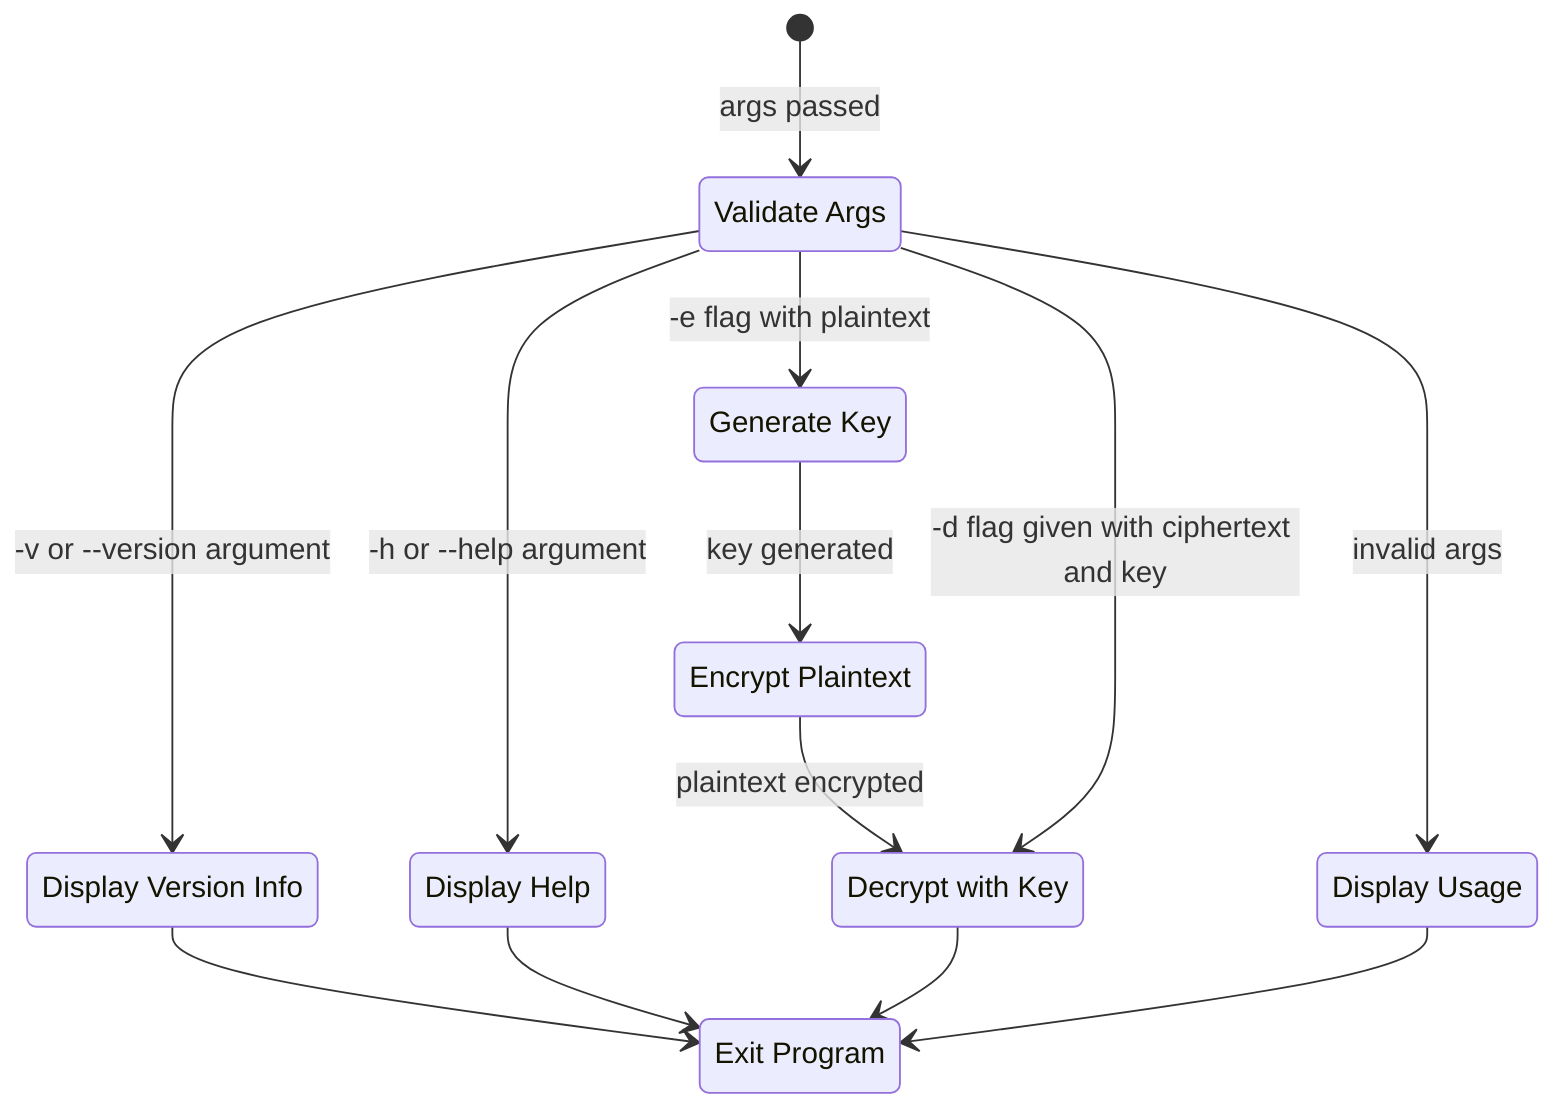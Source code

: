 stateDiagram-v2
q0: Validate Args
q1: Display Version Info
q2: Display Help
q3: Generate Key
q4: Encrypt Plaintext
q5: Decrypt with Key
q6: Display Usage
q7: Exit Program

[*] --> q0: args passed
q0 --> q1: -v or --version argument
    q1 --> q7
q0 --> q2: -h or --help argument
    q2 --> q7
q0 --> q3: -e flag with plaintext
q0 --> q6: invalid args
q3 --> q4: key generated
q4 --> q5: plaintext encrypted
    q5 --> q7
q0 --> q5: -d flag given with ciphertext and key
q6 --> q7